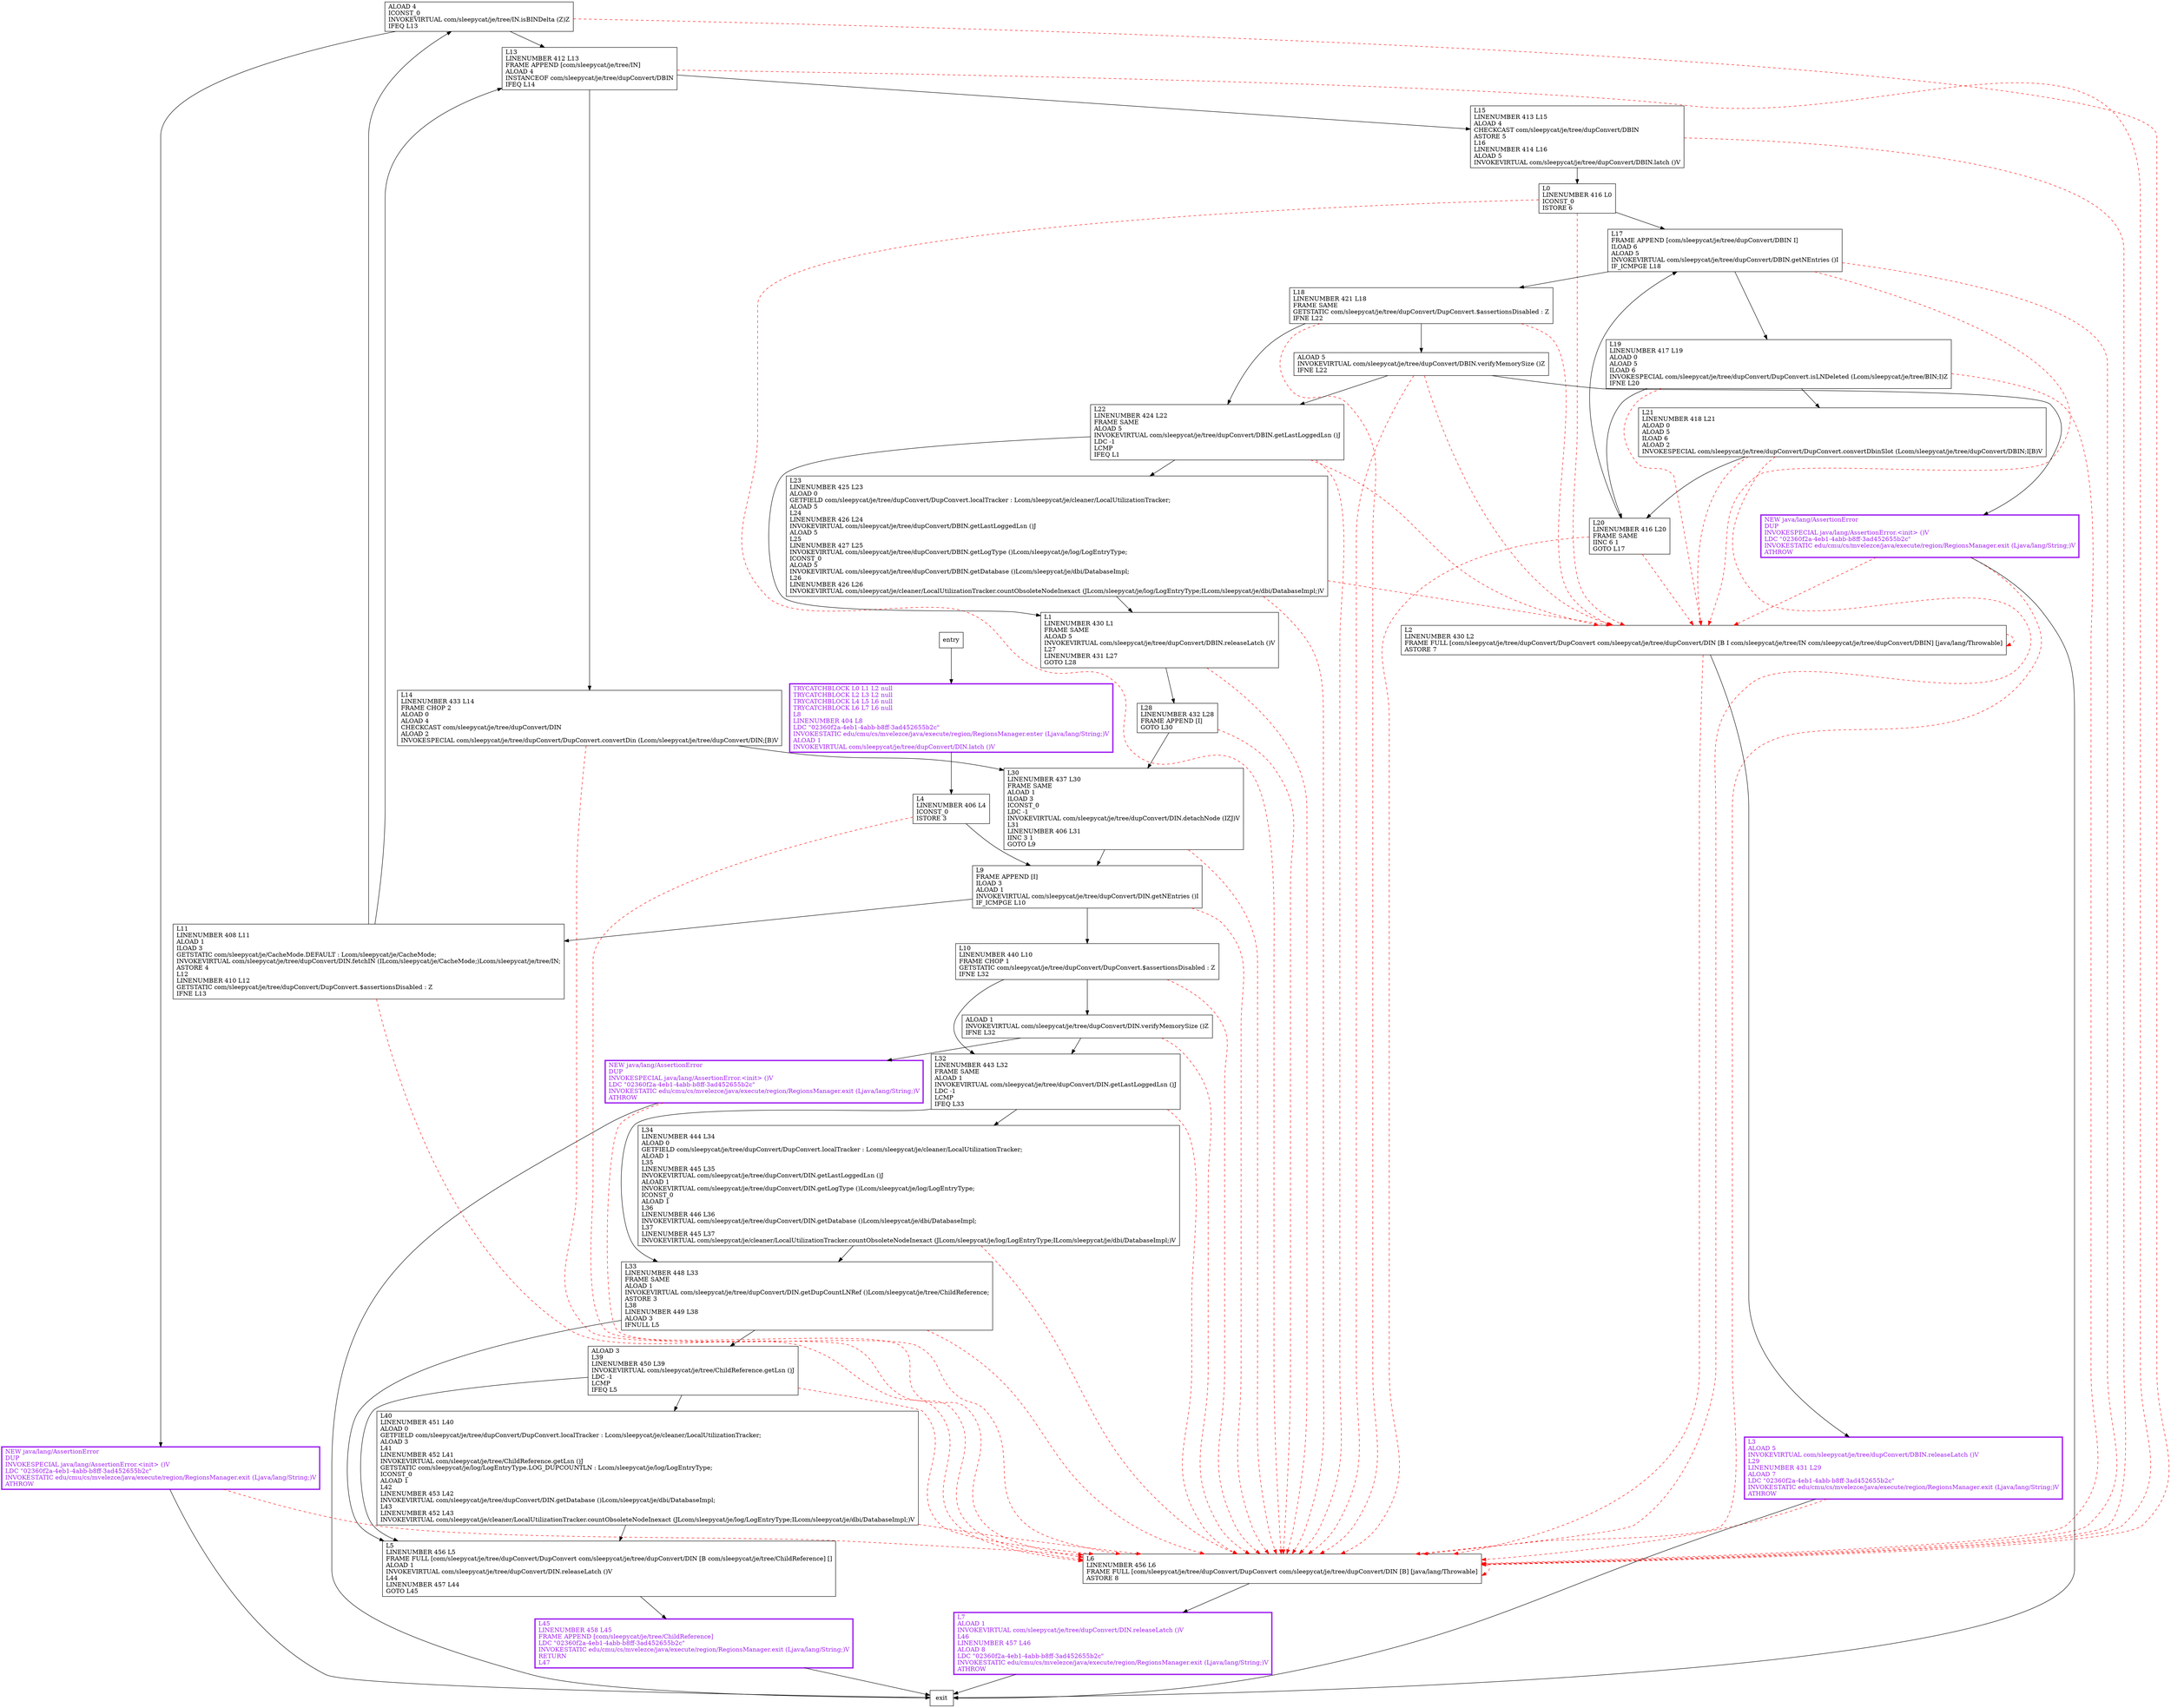digraph convertDin {
node [shape=record];
100963816 [label="NEW java/lang/AssertionError\lDUP\lINVOKESPECIAL java/lang/AssertionError.\<init\> ()V\lLDC \"02360f2a-4eb1-4abb-b8ff-3ad452655b2c\"\lINVOKESTATIC edu/cmu/cs/mvelezce/java/execute/region/RegionsManager.exit (Ljava/lang/String;)V\lATHROW\l"];
1882464178 [label="L14\lLINENUMBER 433 L14\lFRAME CHOP 2\lALOAD 0\lALOAD 4\lCHECKCAST com/sleepycat/je/tree/dupConvert/DIN\lALOAD 2\lINVOKESPECIAL com/sleepycat/je/tree/dupConvert/DupConvert.convertDin (Lcom/sleepycat/je/tree/dupConvert/DIN;[B)V\l"];
444370856 [label="L0\lLINENUMBER 416 L0\lICONST_0\lISTORE 6\l"];
16771209 [label="L17\lFRAME APPEND [com/sleepycat/je/tree/dupConvert/DBIN I]\lILOAD 6\lALOAD 5\lINVOKEVIRTUAL com/sleepycat/je/tree/dupConvert/DBIN.getNEntries ()I\lIF_ICMPGE L18\l"];
1191604443 [label="L40\lLINENUMBER 451 L40\lALOAD 0\lGETFIELD com/sleepycat/je/tree/dupConvert/DupConvert.localTracker : Lcom/sleepycat/je/cleaner/LocalUtilizationTracker;\lALOAD 3\lL41\lLINENUMBER 452 L41\lINVOKEVIRTUAL com/sleepycat/je/tree/ChildReference.getLsn ()J\lGETSTATIC com/sleepycat/je/log/LogEntryType.LOG_DUPCOUNTLN : Lcom/sleepycat/je/log/LogEntryType;\lICONST_0\lALOAD 1\lL42\lLINENUMBER 453 L42\lINVOKEVIRTUAL com/sleepycat/je/tree/dupConvert/DIN.getDatabase ()Lcom/sleepycat/je/dbi/DatabaseImpl;\lL43\lLINENUMBER 452 L43\lINVOKEVIRTUAL com/sleepycat/je/cleaner/LocalUtilizationTracker.countObsoleteNodeInexact (JLcom/sleepycat/je/log/LogEntryType;ILcom/sleepycat/je/dbi/DatabaseImpl;)V\l"];
387299417 [label="L6\lLINENUMBER 456 L6\lFRAME FULL [com/sleepycat/je/tree/dupConvert/DupConvert com/sleepycat/je/tree/dupConvert/DIN [B] [java/lang/Throwable]\lASTORE 8\l"];
476608037 [label="L22\lLINENUMBER 424 L22\lFRAME SAME\lALOAD 5\lINVOKEVIRTUAL com/sleepycat/je/tree/dupConvert/DBIN.getLastLoggedLsn ()J\lLDC -1\lLCMP\lIFEQ L1\l"];
1285346206 [label="L30\lLINENUMBER 437 L30\lFRAME SAME\lALOAD 1\lILOAD 3\lICONST_0\lLDC -1\lINVOKEVIRTUAL com/sleepycat/je/tree/dupConvert/DIN.detachNode (IZJ)V\lL31\lLINENUMBER 406 L31\lIINC 3 1\lGOTO L9\l"];
1286792842 [label="L33\lLINENUMBER 448 L33\lFRAME SAME\lALOAD 1\lINVOKEVIRTUAL com/sleepycat/je/tree/dupConvert/DIN.getDupCountLNRef ()Lcom/sleepycat/je/tree/ChildReference;\lASTORE 3\lL38\lLINENUMBER 449 L38\lALOAD 3\lIFNULL L5\l"];
1649686797 [label="L15\lLINENUMBER 413 L15\lALOAD 4\lCHECKCAST com/sleepycat/je/tree/dupConvert/DBIN\lASTORE 5\lL16\lLINENUMBER 414 L16\lALOAD 5\lINVOKEVIRTUAL com/sleepycat/je/tree/dupConvert/DBIN.latch ()V\l"];
1047041511 [label="L21\lLINENUMBER 418 L21\lALOAD 0\lALOAD 5\lILOAD 6\lALOAD 2\lINVOKESPECIAL com/sleepycat/je/tree/dupConvert/DupConvert.convertDbinSlot (Lcom/sleepycat/je/tree/dupConvert/DBIN;I[B)V\l"];
99779474 [label="L10\lLINENUMBER 440 L10\lFRAME CHOP 1\lGETSTATIC com/sleepycat/je/tree/dupConvert/DupConvert.$assertionsDisabled : Z\lIFNE L32\l"];
845098351 [label="L4\lLINENUMBER 406 L4\lICONST_0\lISTORE 3\l"];
1844556211 [label="ALOAD 1\lINVOKEVIRTUAL com/sleepycat/je/tree/dupConvert/DIN.verifyMemorySize ()Z\lIFNE L32\l"];
1932249833 [label="NEW java/lang/AssertionError\lDUP\lINVOKESPECIAL java/lang/AssertionError.\<init\> ()V\lLDC \"02360f2a-4eb1-4abb-b8ff-3ad452655b2c\"\lINVOKESTATIC edu/cmu/cs/mvelezce/java/execute/region/RegionsManager.exit (Ljava/lang/String;)V\lATHROW\l"];
741258901 [label="L34\lLINENUMBER 444 L34\lALOAD 0\lGETFIELD com/sleepycat/je/tree/dupConvert/DupConvert.localTracker : Lcom/sleepycat/je/cleaner/LocalUtilizationTracker;\lALOAD 1\lL35\lLINENUMBER 445 L35\lINVOKEVIRTUAL com/sleepycat/je/tree/dupConvert/DIN.getLastLoggedLsn ()J\lALOAD 1\lINVOKEVIRTUAL com/sleepycat/je/tree/dupConvert/DIN.getLogType ()Lcom/sleepycat/je/log/LogEntryType;\lICONST_0\lALOAD 1\lL36\lLINENUMBER 446 L36\lINVOKEVIRTUAL com/sleepycat/je/tree/dupConvert/DIN.getDatabase ()Lcom/sleepycat/je/dbi/DatabaseImpl;\lL37\lLINENUMBER 445 L37\lINVOKEVIRTUAL com/sleepycat/je/cleaner/LocalUtilizationTracker.countObsoleteNodeInexact (JLcom/sleepycat/je/log/LogEntryType;ILcom/sleepycat/je/dbi/DatabaseImpl;)V\l"];
603298381 [label="L23\lLINENUMBER 425 L23\lALOAD 0\lGETFIELD com/sleepycat/je/tree/dupConvert/DupConvert.localTracker : Lcom/sleepycat/je/cleaner/LocalUtilizationTracker;\lALOAD 5\lL24\lLINENUMBER 426 L24\lINVOKEVIRTUAL com/sleepycat/je/tree/dupConvert/DBIN.getLastLoggedLsn ()J\lALOAD 5\lL25\lLINENUMBER 427 L25\lINVOKEVIRTUAL com/sleepycat/je/tree/dupConvert/DBIN.getLogType ()Lcom/sleepycat/je/log/LogEntryType;\lICONST_0\lALOAD 5\lINVOKEVIRTUAL com/sleepycat/je/tree/dupConvert/DBIN.getDatabase ()Lcom/sleepycat/je/dbi/DatabaseImpl;\lL26\lLINENUMBER 426 L26\lINVOKEVIRTUAL com/sleepycat/je/cleaner/LocalUtilizationTracker.countObsoleteNodeInexact (JLcom/sleepycat/je/log/LogEntryType;ILcom/sleepycat/je/dbi/DatabaseImpl;)V\l"];
2087917896 [label="L28\lLINENUMBER 432 L28\lFRAME APPEND [I]\lGOTO L30\l"];
1650026930 [label="L32\lLINENUMBER 443 L32\lFRAME SAME\lALOAD 1\lINVOKEVIRTUAL com/sleepycat/je/tree/dupConvert/DIN.getLastLoggedLsn ()J\lLDC -1\lLCMP\lIFEQ L33\l"];
516287664 [label="L45\lLINENUMBER 458 L45\lFRAME APPEND [com/sleepycat/je/tree/ChildReference]\lLDC \"02360f2a-4eb1-4abb-b8ff-3ad452655b2c\"\lINVOKESTATIC edu/cmu/cs/mvelezce/java/execute/region/RegionsManager.exit (Ljava/lang/String;)V\lRETURN\lL47\l"];
1277225612 [label="L3\lALOAD 5\lINVOKEVIRTUAL com/sleepycat/je/tree/dupConvert/DBIN.releaseLatch ()V\lL29\lLINENUMBER 431 L29\lALOAD 7\lLDC \"02360f2a-4eb1-4abb-b8ff-3ad452655b2c\"\lINVOKESTATIC edu/cmu/cs/mvelezce/java/execute/region/RegionsManager.exit (Ljava/lang/String;)V\lATHROW\l"];
104136457 [label="NEW java/lang/AssertionError\lDUP\lINVOKESPECIAL java/lang/AssertionError.\<init\> ()V\lLDC \"02360f2a-4eb1-4abb-b8ff-3ad452655b2c\"\lINVOKESTATIC edu/cmu/cs/mvelezce/java/execute/region/RegionsManager.exit (Ljava/lang/String;)V\lATHROW\l"];
1280083421 [label="L5\lLINENUMBER 456 L5\lFRAME FULL [com/sleepycat/je/tree/dupConvert/DupConvert com/sleepycat/je/tree/dupConvert/DIN [B com/sleepycat/je/tree/ChildReference] []\lALOAD 1\lINVOKEVIRTUAL com/sleepycat/je/tree/dupConvert/DIN.releaseLatch ()V\lL44\lLINENUMBER 457 L44\lGOTO L45\l"];
1093441795 [label="L20\lLINENUMBER 416 L20\lFRAME SAME\lIINC 6 1\lGOTO L17\l"];
1703875159 [label="ALOAD 3\lL39\lLINENUMBER 450 L39\lINVOKEVIRTUAL com/sleepycat/je/tree/ChildReference.getLsn ()J\lLDC -1\lLCMP\lIFEQ L5\l"];
694433790 [label="TRYCATCHBLOCK L0 L1 L2 null\lTRYCATCHBLOCK L2 L3 L2 null\lTRYCATCHBLOCK L4 L5 L6 null\lTRYCATCHBLOCK L6 L7 L6 null\lL8\lLINENUMBER 404 L8\lLDC \"02360f2a-4eb1-4abb-b8ff-3ad452655b2c\"\lINVOKESTATIC edu/cmu/cs/mvelezce/java/execute/region/RegionsManager.enter (Ljava/lang/String;)V\lALOAD 1\lINVOKEVIRTUAL com/sleepycat/je/tree/dupConvert/DIN.latch ()V\l"];
1546273981 [label="L7\lALOAD 1\lINVOKEVIRTUAL com/sleepycat/je/tree/dupConvert/DIN.releaseLatch ()V\lL46\lLINENUMBER 457 L46\lALOAD 8\lLDC \"02360f2a-4eb1-4abb-b8ff-3ad452655b2c\"\lINVOKESTATIC edu/cmu/cs/mvelezce/java/execute/region/RegionsManager.exit (Ljava/lang/String;)V\lATHROW\l"];
200482877 [label="L13\lLINENUMBER 412 L13\lFRAME APPEND [com/sleepycat/je/tree/IN]\lALOAD 4\lINSTANCEOF com/sleepycat/je/tree/dupConvert/DBIN\lIFEQ L14\l"];
1852956180 [label="L18\lLINENUMBER 421 L18\lFRAME SAME\lGETSTATIC com/sleepycat/je/tree/dupConvert/DupConvert.$assertionsDisabled : Z\lIFNE L22\l"];
2081000130 [label="ALOAD 5\lINVOKEVIRTUAL com/sleepycat/je/tree/dupConvert/DBIN.verifyMemorySize ()Z\lIFNE L22\l"];
1148448315 [label="L2\lLINENUMBER 430 L2\lFRAME FULL [com/sleepycat/je/tree/dupConvert/DupConvert com/sleepycat/je/tree/dupConvert/DIN [B I com/sleepycat/je/tree/IN com/sleepycat/je/tree/dupConvert/DBIN] [java/lang/Throwable]\lASTORE 7\l"];
1593054010 [label="L1\lLINENUMBER 430 L1\lFRAME SAME\lALOAD 5\lINVOKEVIRTUAL com/sleepycat/je/tree/dupConvert/DBIN.releaseLatch ()V\lL27\lLINENUMBER 431 L27\lGOTO L28\l"];
399846914 [label="L9\lFRAME APPEND [I]\lILOAD 3\lALOAD 1\lINVOKEVIRTUAL com/sleepycat/je/tree/dupConvert/DIN.getNEntries ()I\lIF_ICMPGE L10\l"];
896055935 [label="ALOAD 4\lICONST_0\lINVOKEVIRTUAL com/sleepycat/je/tree/IN.isBINDelta (Z)Z\lIFEQ L13\l"];
766383869 [label="L19\lLINENUMBER 417 L19\lALOAD 0\lALOAD 5\lILOAD 6\lINVOKESPECIAL com/sleepycat/je/tree/dupConvert/DupConvert.isLNDeleted (Lcom/sleepycat/je/tree/BIN;I)Z\lIFNE L20\l"];
1067397960 [label="L11\lLINENUMBER 408 L11\lALOAD 1\lILOAD 3\lGETSTATIC com/sleepycat/je/CacheMode.DEFAULT : Lcom/sleepycat/je/CacheMode;\lINVOKEVIRTUAL com/sleepycat/je/tree/dupConvert/DIN.fetchIN (ILcom/sleepycat/je/CacheMode;)Lcom/sleepycat/je/tree/IN;\lASTORE 4\lL12\lLINENUMBER 410 L12\lGETSTATIC com/sleepycat/je/tree/dupConvert/DupConvert.$assertionsDisabled : Z\lIFNE L13\l"];
entry;
exit;
100963816 -> 387299417 [style=dashed, color=red]
100963816 -> exit
1882464178 -> 387299417 [style=dashed, color=red]
1882464178 -> 1285346206
444370856 -> 387299417 [style=dashed, color=red]
444370856 -> 1148448315 [style=dashed, color=red]
444370856 -> 16771209
16771209 -> 387299417 [style=dashed, color=red]
16771209 -> 1852956180
16771209 -> 1148448315 [style=dashed, color=red]
16771209 -> 766383869
1191604443 -> 387299417 [style=dashed, color=red]
1191604443 -> 1280083421
387299417 -> 387299417 [style=dashed, color=red]
387299417 -> 1546273981
476608037 -> 387299417 [style=dashed, color=red]
476608037 -> 603298381
476608037 -> 1148448315 [style=dashed, color=red]
476608037 -> 1593054010
1285346206 -> 387299417 [style=dashed, color=red]
1285346206 -> 399846914
1286792842 -> 387299417 [style=dashed, color=red]
1286792842 -> 1280083421
1286792842 -> 1703875159
1649686797 -> 387299417 [style=dashed, color=red]
1649686797 -> 444370856
1047041511 -> 387299417 [style=dashed, color=red]
1047041511 -> 1148448315 [style=dashed, color=red]
1047041511 -> 1093441795
99779474 -> 387299417 [style=dashed, color=red]
99779474 -> 1650026930
99779474 -> 1844556211
845098351 -> 387299417 [style=dashed, color=red]
845098351 -> 399846914
1844556211 -> 387299417 [style=dashed, color=red]
1844556211 -> 1650026930
1844556211 -> 100963816
1932249833 -> 387299417 [style=dashed, color=red]
1932249833 -> exit
741258901 -> 387299417 [style=dashed, color=red]
741258901 -> 1286792842
603298381 -> 387299417 [style=dashed, color=red]
603298381 -> 1148448315 [style=dashed, color=red]
603298381 -> 1593054010
2087917896 -> 387299417 [style=dashed, color=red]
2087917896 -> 1285346206
1650026930 -> 741258901
1650026930 -> 387299417 [style=dashed, color=red]
1650026930 -> 1286792842
516287664 -> exit
1277225612 -> 387299417 [style=dashed, color=red]
1277225612 -> exit
104136457 -> 387299417 [style=dashed, color=red]
104136457 -> exit
104136457 -> 1148448315 [style=dashed, color=red]
1280083421 -> 516287664
1093441795 -> 387299417 [style=dashed, color=red]
1093441795 -> 1148448315 [style=dashed, color=red]
1093441795 -> 16771209
1703875159 -> 387299417 [style=dashed, color=red]
1703875159 -> 1280083421
1703875159 -> 1191604443
entry -> 694433790
694433790 -> 845098351
1546273981 -> exit
200482877 -> 387299417 [style=dashed, color=red]
200482877 -> 1649686797
200482877 -> 1882464178
1852956180 -> 387299417 [style=dashed, color=red]
1852956180 -> 476608037
1852956180 -> 2081000130
1852956180 -> 1148448315 [style=dashed, color=red]
2081000130 -> 387299417 [style=dashed, color=red]
2081000130 -> 476608037
2081000130 -> 1148448315 [style=dashed, color=red]
2081000130 -> 104136457
1148448315 -> 387299417 [style=dashed, color=red]
1148448315 -> 1148448315 [style=dashed, color=red]
1148448315 -> 1277225612
1593054010 -> 387299417 [style=dashed, color=red]
1593054010 -> 2087917896
399846914 -> 387299417 [style=dashed, color=red]
399846914 -> 99779474
399846914 -> 1067397960
896055935 -> 1932249833
896055935 -> 387299417 [style=dashed, color=red]
896055935 -> 200482877
766383869 -> 387299417 [style=dashed, color=red]
766383869 -> 1148448315 [style=dashed, color=red]
766383869 -> 1047041511
766383869 -> 1093441795
1067397960 -> 387299417 [style=dashed, color=red]
1067397960 -> 200482877
1067397960 -> 896055935
1932249833[fontcolor="purple", penwidth=3, color="purple"];
694433790[fontcolor="purple", penwidth=3, color="purple"];
1546273981[fontcolor="purple", penwidth=3, color="purple"];
100963816[fontcolor="purple", penwidth=3, color="purple"];
516287664[fontcolor="purple", penwidth=3, color="purple"];
1277225612[fontcolor="purple", penwidth=3, color="purple"];
104136457[fontcolor="purple", penwidth=3, color="purple"];
}
